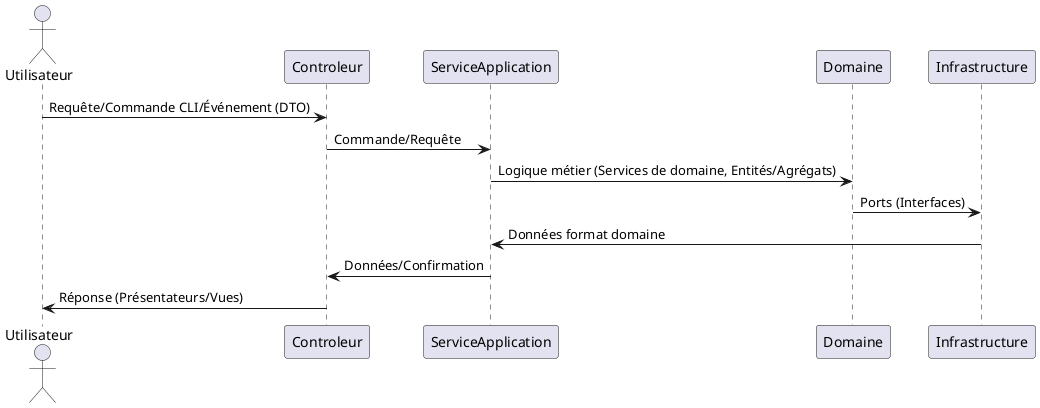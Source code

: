 @startuml

actor Utilisateur
participant Controleur
participant ServiceApplication
participant Domaine
participant Infrastructure

Utilisateur -> Controleur : Requête/Commande CLI/Événement (DTO)
Controleur -> ServiceApplication : Commande/Requête
ServiceApplication -> Domaine : Logique métier (Services de domaine, Entités/Agrégats)
Domaine -> Infrastructure : Ports (Interfaces)
Infrastructure -> ServiceApplication : Données format domaine
ServiceApplication -> Controleur : Données/Confirmation
Controleur -> Utilisateur : Réponse (Présentateurs/Vues)

@enduml
